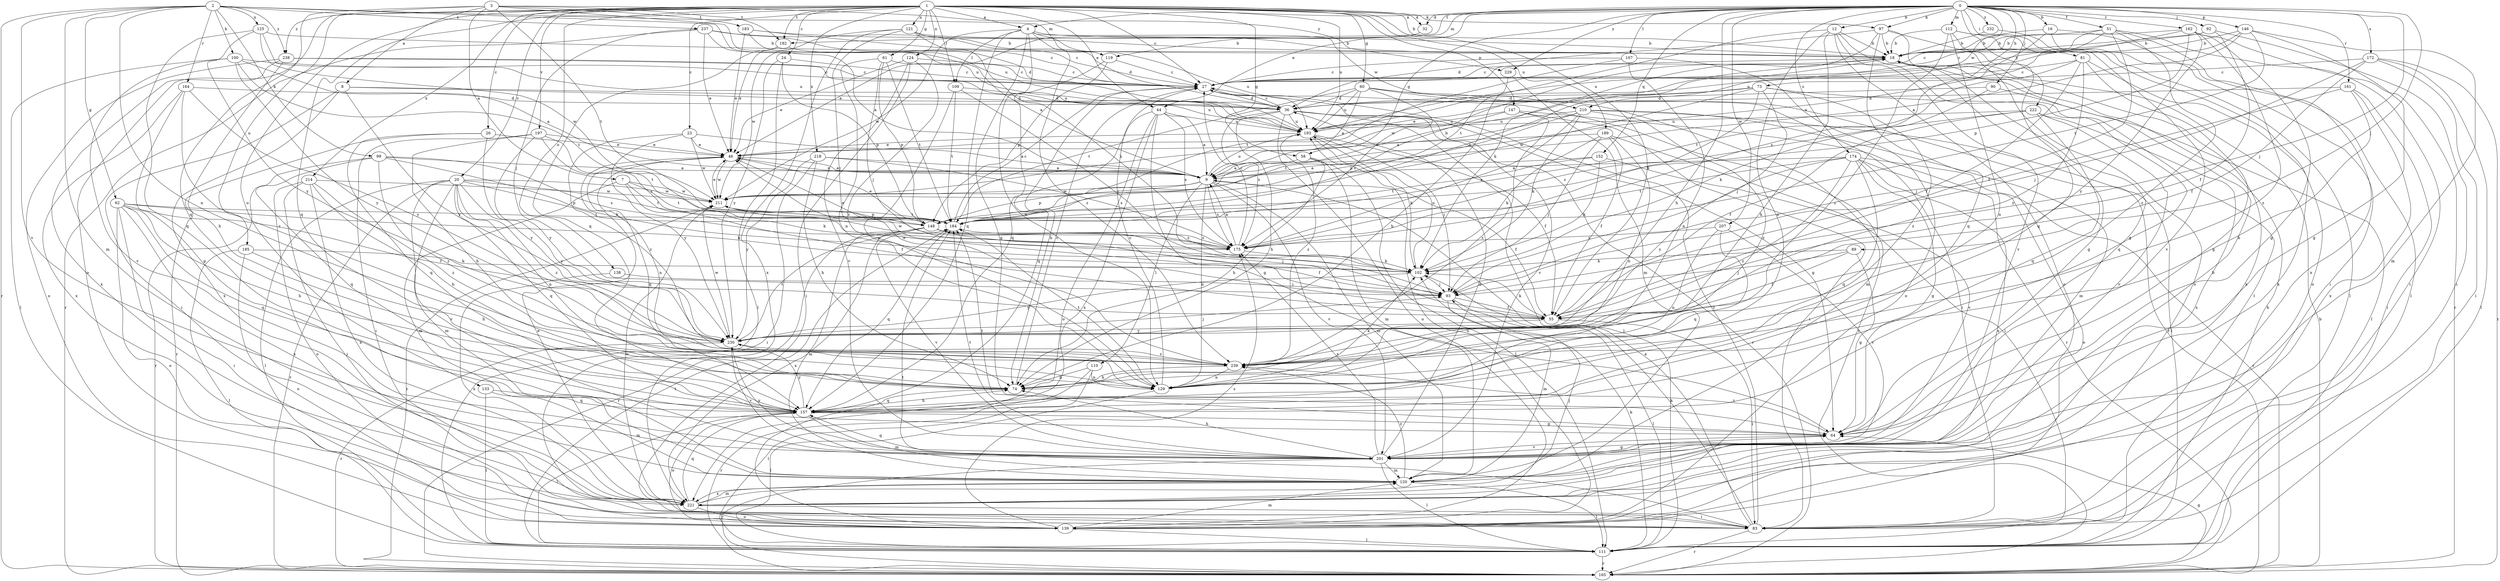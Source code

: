 strict digraph  {
0;
1;
2;
3;
4;
7;
8;
9;
12;
16;
18;
20;
23;
24;
26;
27;
32;
36;
44;
46;
51;
55;
58;
60;
61;
62;
64;
73;
74;
81;
83;
89;
90;
92;
93;
97;
99;
100;
102;
107;
109;
110;
111;
112;
119;
120;
121;
124;
125;
129;
133;
138;
139;
146;
147;
148;
152;
157;
161;
162;
164;
165;
172;
174;
175;
182;
183;
184;
185;
189;
193;
197;
201;
207;
210;
211;
214;
218;
221;
222;
229;
230;
232;
237;
238;
239;
0 -> 4  [label=a];
0 -> 12  [label=b];
0 -> 16  [label=b];
0 -> 32  [label=d];
0 -> 44  [label=e];
0 -> 51  [label=f];
0 -> 58  [label=g];
0 -> 73  [label=h];
0 -> 74  [label=h];
0 -> 81  [label=i];
0 -> 89  [label=j];
0 -> 90  [label=j];
0 -> 92  [label=j];
0 -> 93  [label=j];
0 -> 97  [label=k];
0 -> 107  [label=l];
0 -> 112  [label=m];
0 -> 119  [label=m];
0 -> 146  [label=p];
0 -> 152  [label=q];
0 -> 161  [label=r];
0 -> 162  [label=r];
0 -> 172  [label=s];
0 -> 174  [label=s];
0 -> 182  [label=t];
0 -> 207  [label=w];
0 -> 210  [label=w];
0 -> 222  [label=y];
0 -> 229  [label=y];
0 -> 232  [label=z];
1 -> 4  [label=a];
1 -> 18  [label=b];
1 -> 20  [label=c];
1 -> 23  [label=c];
1 -> 24  [label=c];
1 -> 26  [label=c];
1 -> 27  [label=c];
1 -> 32  [label=d];
1 -> 44  [label=e];
1 -> 55  [label=f];
1 -> 58  [label=g];
1 -> 60  [label=g];
1 -> 61  [label=g];
1 -> 97  [label=k];
1 -> 109  [label=l];
1 -> 121  [label=n];
1 -> 124  [label=n];
1 -> 133  [label=o];
1 -> 138  [label=o];
1 -> 139  [label=o];
1 -> 147  [label=p];
1 -> 157  [label=q];
1 -> 182  [label=t];
1 -> 185  [label=u];
1 -> 189  [label=u];
1 -> 193  [label=u];
1 -> 197  [label=v];
1 -> 214  [label=x];
1 -> 218  [label=x];
2 -> 62  [label=g];
2 -> 99  [label=k];
2 -> 100  [label=k];
2 -> 119  [label=m];
2 -> 120  [label=m];
2 -> 125  [label=n];
2 -> 129  [label=n];
2 -> 164  [label=r];
2 -> 165  [label=r];
2 -> 193  [label=u];
2 -> 201  [label=v];
2 -> 237  [label=z];
2 -> 238  [label=z];
3 -> 7  [label=a];
3 -> 8  [label=a];
3 -> 157  [label=q];
3 -> 182  [label=t];
3 -> 183  [label=t];
3 -> 184  [label=t];
3 -> 193  [label=u];
3 -> 229  [label=y];
3 -> 238  [label=z];
4 -> 18  [label=b];
4 -> 64  [label=g];
4 -> 109  [label=l];
4 -> 129  [label=n];
4 -> 157  [label=q];
4 -> 193  [label=u];
4 -> 210  [label=w];
4 -> 211  [label=w];
4 -> 239  [label=z];
7 -> 55  [label=f];
7 -> 102  [label=k];
7 -> 120  [label=m];
7 -> 184  [label=t];
7 -> 211  [label=w];
8 -> 36  [label=d];
8 -> 83  [label=i];
8 -> 193  [label=u];
8 -> 221  [label=x];
8 -> 230  [label=y];
9 -> 46  [label=e];
9 -> 55  [label=f];
9 -> 110  [label=l];
9 -> 120  [label=m];
9 -> 129  [label=n];
9 -> 148  [label=p];
9 -> 175  [label=s];
9 -> 193  [label=u];
9 -> 201  [label=v];
9 -> 211  [label=w];
12 -> 18  [label=b];
12 -> 74  [label=h];
12 -> 111  [label=l];
12 -> 129  [label=n];
12 -> 139  [label=o];
12 -> 184  [label=t];
12 -> 201  [label=v];
16 -> 18  [label=b];
16 -> 83  [label=i];
16 -> 111  [label=l];
16 -> 175  [label=s];
18 -> 27  [label=c];
18 -> 64  [label=g];
18 -> 211  [label=w];
18 -> 221  [label=x];
20 -> 111  [label=l];
20 -> 120  [label=m];
20 -> 129  [label=n];
20 -> 148  [label=p];
20 -> 157  [label=q];
20 -> 165  [label=r];
20 -> 184  [label=t];
20 -> 201  [label=v];
20 -> 211  [label=w];
20 -> 230  [label=y];
20 -> 239  [label=z];
23 -> 9  [label=a];
23 -> 46  [label=e];
23 -> 211  [label=w];
23 -> 230  [label=y];
23 -> 239  [label=z];
24 -> 27  [label=c];
24 -> 111  [label=l];
24 -> 148  [label=p];
24 -> 230  [label=y];
26 -> 46  [label=e];
26 -> 157  [label=q];
26 -> 165  [label=r];
26 -> 230  [label=y];
27 -> 36  [label=d];
27 -> 74  [label=h];
27 -> 165  [label=r];
27 -> 201  [label=v];
32 -> 46  [label=e];
36 -> 27  [label=c];
36 -> 64  [label=g];
36 -> 74  [label=h];
36 -> 111  [label=l];
36 -> 139  [label=o];
36 -> 165  [label=r];
36 -> 175  [label=s];
36 -> 193  [label=u];
44 -> 9  [label=a];
44 -> 64  [label=g];
44 -> 139  [label=o];
44 -> 157  [label=q];
44 -> 175  [label=s];
44 -> 193  [label=u];
44 -> 221  [label=x];
46 -> 9  [label=a];
46 -> 129  [label=n];
46 -> 157  [label=q];
46 -> 211  [label=w];
51 -> 18  [label=b];
51 -> 27  [label=c];
51 -> 55  [label=f];
51 -> 83  [label=i];
51 -> 193  [label=u];
51 -> 221  [label=x];
51 -> 239  [label=z];
55 -> 46  [label=e];
55 -> 83  [label=i];
55 -> 102  [label=k];
55 -> 230  [label=y];
58 -> 9  [label=a];
58 -> 74  [label=h];
58 -> 111  [label=l];
58 -> 120  [label=m];
60 -> 9  [label=a];
60 -> 36  [label=d];
60 -> 83  [label=i];
60 -> 120  [label=m];
60 -> 165  [label=r];
60 -> 175  [label=s];
60 -> 184  [label=t];
60 -> 193  [label=u];
61 -> 27  [label=c];
61 -> 93  [label=j];
61 -> 129  [label=n];
61 -> 148  [label=p];
61 -> 184  [label=t];
62 -> 55  [label=f];
62 -> 74  [label=h];
62 -> 83  [label=i];
62 -> 102  [label=k];
62 -> 139  [label=o];
62 -> 157  [label=q];
62 -> 184  [label=t];
62 -> 221  [label=x];
64 -> 184  [label=t];
64 -> 201  [label=v];
64 -> 239  [label=z];
73 -> 36  [label=d];
73 -> 46  [label=e];
73 -> 93  [label=j];
73 -> 157  [label=q];
73 -> 175  [label=s];
73 -> 211  [label=w];
73 -> 239  [label=z];
74 -> 27  [label=c];
74 -> 157  [label=q];
81 -> 27  [label=c];
81 -> 55  [label=f];
81 -> 64  [label=g];
81 -> 184  [label=t];
81 -> 221  [label=x];
81 -> 230  [label=y];
83 -> 9  [label=a];
83 -> 27  [label=c];
83 -> 102  [label=k];
83 -> 165  [label=r];
83 -> 184  [label=t];
89 -> 55  [label=f];
89 -> 64  [label=g];
89 -> 93  [label=j];
89 -> 102  [label=k];
90 -> 36  [label=d];
90 -> 102  [label=k];
90 -> 111  [label=l];
92 -> 18  [label=b];
92 -> 27  [label=c];
92 -> 55  [label=f];
92 -> 83  [label=i];
93 -> 55  [label=f];
93 -> 111  [label=l];
93 -> 120  [label=m];
97 -> 18  [label=b];
97 -> 36  [label=d];
97 -> 64  [label=g];
97 -> 102  [label=k];
97 -> 139  [label=o];
97 -> 157  [label=q];
99 -> 9  [label=a];
99 -> 102  [label=k];
99 -> 157  [label=q];
99 -> 165  [label=r];
99 -> 175  [label=s];
99 -> 239  [label=z];
100 -> 9  [label=a];
100 -> 27  [label=c];
100 -> 111  [label=l];
100 -> 184  [label=t];
100 -> 201  [label=v];
100 -> 230  [label=y];
102 -> 93  [label=j];
102 -> 193  [label=u];
102 -> 230  [label=y];
107 -> 27  [label=c];
107 -> 129  [label=n];
107 -> 139  [label=o];
107 -> 184  [label=t];
109 -> 36  [label=d];
109 -> 93  [label=j];
109 -> 129  [label=n];
109 -> 184  [label=t];
110 -> 74  [label=h];
110 -> 111  [label=l];
110 -> 129  [label=n];
110 -> 165  [label=r];
111 -> 18  [label=b];
111 -> 102  [label=k];
111 -> 165  [label=r];
111 -> 184  [label=t];
112 -> 18  [label=b];
112 -> 129  [label=n];
112 -> 139  [label=o];
112 -> 157  [label=q];
112 -> 201  [label=v];
112 -> 239  [label=z];
119 -> 27  [label=c];
119 -> 148  [label=p];
119 -> 157  [label=q];
120 -> 18  [label=b];
120 -> 111  [label=l];
120 -> 221  [label=x];
120 -> 239  [label=z];
121 -> 18  [label=b];
121 -> 36  [label=d];
121 -> 93  [label=j];
121 -> 102  [label=k];
121 -> 211  [label=w];
121 -> 221  [label=x];
124 -> 27  [label=c];
124 -> 46  [label=e];
124 -> 83  [label=i];
124 -> 201  [label=v];
124 -> 239  [label=z];
125 -> 18  [label=b];
125 -> 157  [label=q];
125 -> 193  [label=u];
125 -> 211  [label=w];
125 -> 230  [label=y];
129 -> 27  [label=c];
129 -> 102  [label=k];
129 -> 111  [label=l];
129 -> 184  [label=t];
133 -> 111  [label=l];
133 -> 120  [label=m];
133 -> 157  [label=q];
138 -> 93  [label=j];
138 -> 221  [label=x];
139 -> 111  [label=l];
139 -> 120  [label=m];
139 -> 175  [label=s];
139 -> 193  [label=u];
146 -> 9  [label=a];
146 -> 18  [label=b];
146 -> 64  [label=g];
146 -> 120  [label=m];
146 -> 184  [label=t];
146 -> 193  [label=u];
147 -> 83  [label=i];
147 -> 165  [label=r];
147 -> 184  [label=t];
147 -> 193  [label=u];
147 -> 239  [label=z];
148 -> 18  [label=b];
148 -> 46  [label=e];
148 -> 55  [label=f];
148 -> 93  [label=j];
148 -> 120  [label=m];
148 -> 165  [label=r];
148 -> 175  [label=s];
148 -> 201  [label=v];
148 -> 221  [label=x];
152 -> 9  [label=a];
152 -> 102  [label=k];
152 -> 184  [label=t];
152 -> 201  [label=v];
157 -> 64  [label=g];
157 -> 74  [label=h];
157 -> 111  [label=l];
157 -> 120  [label=m];
157 -> 139  [label=o];
157 -> 230  [label=y];
161 -> 36  [label=d];
161 -> 74  [label=h];
161 -> 83  [label=i];
161 -> 93  [label=j];
161 -> 221  [label=x];
162 -> 9  [label=a];
162 -> 18  [label=b];
162 -> 64  [label=g];
162 -> 148  [label=p];
162 -> 165  [label=r];
162 -> 230  [label=y];
162 -> 239  [label=z];
164 -> 36  [label=d];
164 -> 64  [label=g];
164 -> 221  [label=x];
164 -> 230  [label=y];
164 -> 239  [label=z];
165 -> 18  [label=b];
165 -> 64  [label=g];
172 -> 27  [label=c];
172 -> 55  [label=f];
172 -> 83  [label=i];
172 -> 93  [label=j];
172 -> 111  [label=l];
172 -> 165  [label=r];
174 -> 9  [label=a];
174 -> 64  [label=g];
174 -> 139  [label=o];
174 -> 157  [label=q];
174 -> 165  [label=r];
174 -> 184  [label=t];
174 -> 221  [label=x];
174 -> 230  [label=y];
174 -> 239  [label=z];
175 -> 9  [label=a];
175 -> 27  [label=c];
175 -> 46  [label=e];
175 -> 102  [label=k];
175 -> 211  [label=w];
182 -> 36  [label=d];
182 -> 46  [label=e];
182 -> 157  [label=q];
183 -> 9  [label=a];
183 -> 18  [label=b];
183 -> 27  [label=c];
183 -> 46  [label=e];
184 -> 27  [label=c];
184 -> 157  [label=q];
184 -> 175  [label=s];
185 -> 74  [label=h];
185 -> 102  [label=k];
185 -> 111  [label=l];
185 -> 139  [label=o];
189 -> 46  [label=e];
189 -> 55  [label=f];
189 -> 83  [label=i];
189 -> 93  [label=j];
189 -> 102  [label=k];
189 -> 129  [label=n];
193 -> 46  [label=e];
193 -> 55  [label=f];
193 -> 93  [label=j];
193 -> 102  [label=k];
193 -> 239  [label=z];
197 -> 46  [label=e];
197 -> 74  [label=h];
197 -> 83  [label=i];
197 -> 175  [label=s];
197 -> 184  [label=t];
197 -> 230  [label=y];
201 -> 36  [label=d];
201 -> 64  [label=g];
201 -> 74  [label=h];
201 -> 111  [label=l];
201 -> 120  [label=m];
201 -> 157  [label=q];
201 -> 165  [label=r];
201 -> 175  [label=s];
201 -> 184  [label=t];
201 -> 230  [label=y];
207 -> 129  [label=n];
207 -> 157  [label=q];
207 -> 175  [label=s];
207 -> 201  [label=v];
210 -> 9  [label=a];
210 -> 102  [label=k];
210 -> 111  [label=l];
210 -> 120  [label=m];
210 -> 148  [label=p];
210 -> 175  [label=s];
210 -> 193  [label=u];
210 -> 239  [label=z];
211 -> 18  [label=b];
211 -> 46  [label=e];
211 -> 148  [label=p];
211 -> 165  [label=r];
211 -> 184  [label=t];
214 -> 74  [label=h];
214 -> 83  [label=i];
214 -> 139  [label=o];
214 -> 211  [label=w];
214 -> 221  [label=x];
214 -> 239  [label=z];
218 -> 9  [label=a];
218 -> 74  [label=h];
218 -> 83  [label=i];
218 -> 175  [label=s];
218 -> 230  [label=y];
221 -> 46  [label=e];
221 -> 83  [label=i];
221 -> 93  [label=j];
221 -> 120  [label=m];
221 -> 139  [label=o];
221 -> 157  [label=q];
221 -> 211  [label=w];
222 -> 55  [label=f];
222 -> 157  [label=q];
222 -> 175  [label=s];
222 -> 193  [label=u];
222 -> 201  [label=v];
222 -> 221  [label=x];
229 -> 74  [label=h];
229 -> 120  [label=m];
230 -> 93  [label=j];
230 -> 165  [label=r];
230 -> 184  [label=t];
230 -> 201  [label=v];
230 -> 211  [label=w];
230 -> 239  [label=z];
232 -> 18  [label=b];
232 -> 111  [label=l];
237 -> 9  [label=a];
237 -> 18  [label=b];
237 -> 27  [label=c];
237 -> 46  [label=e];
237 -> 93  [label=j];
237 -> 165  [label=r];
238 -> 27  [label=c];
238 -> 74  [label=h];
238 -> 139  [label=o];
238 -> 193  [label=u];
238 -> 221  [label=x];
239 -> 74  [label=h];
239 -> 129  [label=n];
}

